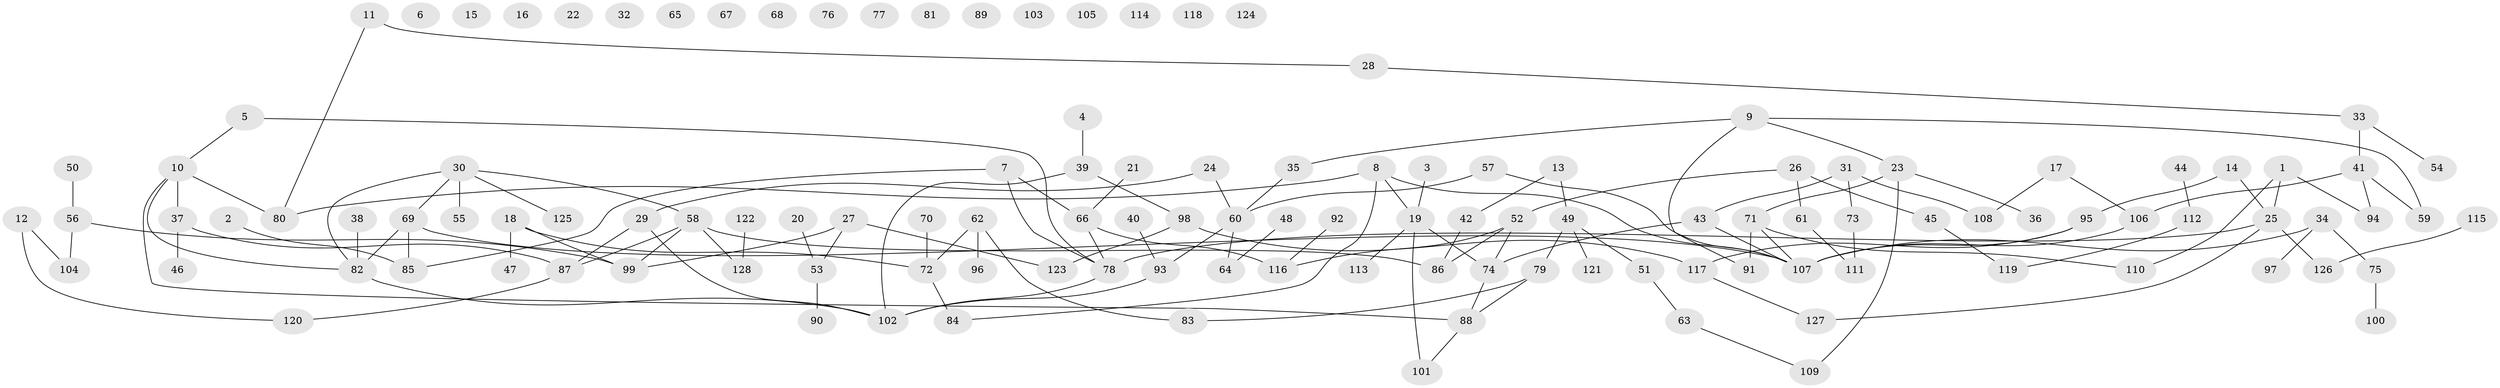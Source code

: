 // Generated by graph-tools (version 1.1) at 2025/13/03/09/25 04:13:10]
// undirected, 128 vertices, 141 edges
graph export_dot {
graph [start="1"]
  node [color=gray90,style=filled];
  1;
  2;
  3;
  4;
  5;
  6;
  7;
  8;
  9;
  10;
  11;
  12;
  13;
  14;
  15;
  16;
  17;
  18;
  19;
  20;
  21;
  22;
  23;
  24;
  25;
  26;
  27;
  28;
  29;
  30;
  31;
  32;
  33;
  34;
  35;
  36;
  37;
  38;
  39;
  40;
  41;
  42;
  43;
  44;
  45;
  46;
  47;
  48;
  49;
  50;
  51;
  52;
  53;
  54;
  55;
  56;
  57;
  58;
  59;
  60;
  61;
  62;
  63;
  64;
  65;
  66;
  67;
  68;
  69;
  70;
  71;
  72;
  73;
  74;
  75;
  76;
  77;
  78;
  79;
  80;
  81;
  82;
  83;
  84;
  85;
  86;
  87;
  88;
  89;
  90;
  91;
  92;
  93;
  94;
  95;
  96;
  97;
  98;
  99;
  100;
  101;
  102;
  103;
  104;
  105;
  106;
  107;
  108;
  109;
  110;
  111;
  112;
  113;
  114;
  115;
  116;
  117;
  118;
  119;
  120;
  121;
  122;
  123;
  124;
  125;
  126;
  127;
  128;
  1 -- 25;
  1 -- 94;
  1 -- 110;
  2 -- 85;
  3 -- 19;
  4 -- 39;
  5 -- 10;
  5 -- 78;
  7 -- 66;
  7 -- 78;
  7 -- 85;
  8 -- 19;
  8 -- 80;
  8 -- 84;
  8 -- 107;
  9 -- 23;
  9 -- 35;
  9 -- 59;
  9 -- 91;
  10 -- 37;
  10 -- 80;
  10 -- 82;
  10 -- 88;
  11 -- 28;
  11 -- 80;
  12 -- 104;
  12 -- 120;
  13 -- 42;
  13 -- 49;
  14 -- 25;
  14 -- 95;
  17 -- 106;
  17 -- 108;
  18 -- 47;
  18 -- 72;
  18 -- 99;
  19 -- 74;
  19 -- 101;
  19 -- 113;
  20 -- 53;
  21 -- 66;
  23 -- 36;
  23 -- 71;
  23 -- 109;
  24 -- 29;
  24 -- 60;
  25 -- 78;
  25 -- 126;
  25 -- 127;
  26 -- 45;
  26 -- 52;
  26 -- 61;
  27 -- 53;
  27 -- 99;
  27 -- 123;
  28 -- 33;
  29 -- 87;
  29 -- 102;
  30 -- 55;
  30 -- 58;
  30 -- 69;
  30 -- 82;
  30 -- 125;
  31 -- 43;
  31 -- 73;
  31 -- 108;
  33 -- 41;
  33 -- 54;
  34 -- 75;
  34 -- 97;
  34 -- 107;
  35 -- 60;
  37 -- 46;
  37 -- 87;
  38 -- 82;
  39 -- 98;
  39 -- 102;
  40 -- 93;
  41 -- 59;
  41 -- 94;
  41 -- 106;
  42 -- 86;
  43 -- 74;
  43 -- 107;
  44 -- 112;
  45 -- 119;
  48 -- 64;
  49 -- 51;
  49 -- 79;
  49 -- 121;
  50 -- 56;
  51 -- 63;
  52 -- 74;
  52 -- 86;
  52 -- 116;
  53 -- 90;
  56 -- 99;
  56 -- 104;
  57 -- 60;
  57 -- 107;
  58 -- 86;
  58 -- 87;
  58 -- 99;
  58 -- 128;
  60 -- 64;
  60 -- 93;
  61 -- 111;
  62 -- 72;
  62 -- 83;
  62 -- 96;
  63 -- 109;
  66 -- 78;
  66 -- 116;
  69 -- 82;
  69 -- 85;
  69 -- 107;
  70 -- 72;
  71 -- 91;
  71 -- 107;
  71 -- 110;
  72 -- 84;
  73 -- 111;
  74 -- 88;
  75 -- 100;
  78 -- 102;
  79 -- 83;
  79 -- 88;
  82 -- 102;
  87 -- 120;
  88 -- 101;
  92 -- 116;
  93 -- 102;
  95 -- 107;
  95 -- 117;
  98 -- 117;
  98 -- 123;
  106 -- 107;
  112 -- 119;
  115 -- 126;
  117 -- 127;
  122 -- 128;
}
